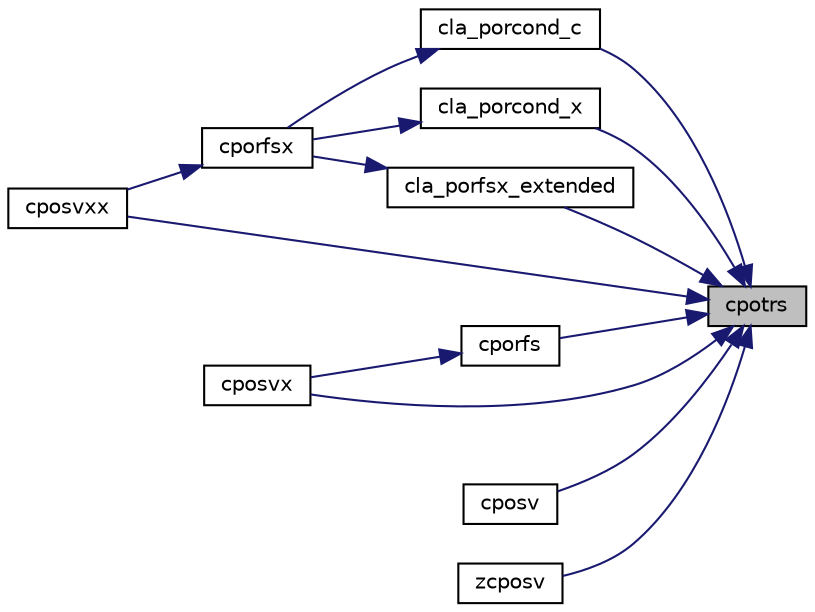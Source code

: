 digraph "cpotrs"
{
 // LATEX_PDF_SIZE
  edge [fontname="Helvetica",fontsize="10",labelfontname="Helvetica",labelfontsize="10"];
  node [fontname="Helvetica",fontsize="10",shape=record];
  rankdir="RL";
  Node1 [label="cpotrs",height=0.2,width=0.4,color="black", fillcolor="grey75", style="filled", fontcolor="black",tooltip="CPOTRS"];
  Node1 -> Node2 [dir="back",color="midnightblue",fontsize="10",style="solid",fontname="Helvetica"];
  Node2 [label="cla_porcond_c",height=0.2,width=0.4,color="black", fillcolor="white", style="filled",URL="$cla__porcond__c_8f.html#aa3a60feb87c68a34e9ef409d288af65c",tooltip="CLA_PORCOND_C computes the infinity norm condition number of op(A)*inv(diag(c)) for Hermitian positiv..."];
  Node2 -> Node3 [dir="back",color="midnightblue",fontsize="10",style="solid",fontname="Helvetica"];
  Node3 [label="cporfsx",height=0.2,width=0.4,color="black", fillcolor="white", style="filled",URL="$cporfsx_8f.html#ad3d34aea85ff135afe5692ec73649249",tooltip="CPORFSX"];
  Node3 -> Node4 [dir="back",color="midnightblue",fontsize="10",style="solid",fontname="Helvetica"];
  Node4 [label="cposvxx",height=0.2,width=0.4,color="black", fillcolor="white", style="filled",URL="$cposvxx_8f.html#a9d8d6eb1ee0b2e2769fa5995714f09b3",tooltip="CPOSVXX computes the solution to system of linear equations A * X = B for PO matrices"];
  Node1 -> Node5 [dir="back",color="midnightblue",fontsize="10",style="solid",fontname="Helvetica"];
  Node5 [label="cla_porcond_x",height=0.2,width=0.4,color="black", fillcolor="white", style="filled",URL="$cla__porcond__x_8f.html#aae09867c151f12f346831c649a0c8e14",tooltip="CLA_PORCOND_X computes the infinity norm condition number of op(A)*diag(x) for Hermitian positive-def..."];
  Node5 -> Node3 [dir="back",color="midnightblue",fontsize="10",style="solid",fontname="Helvetica"];
  Node1 -> Node6 [dir="back",color="midnightblue",fontsize="10",style="solid",fontname="Helvetica"];
  Node6 [label="cla_porfsx_extended",height=0.2,width=0.4,color="black", fillcolor="white", style="filled",URL="$cla__porfsx__extended_8f.html#ae3d6f3635d5674e86148d50639cf2675",tooltip="CLA_PORFSX_EXTENDED improves the computed solution to a system of linear equations for symmetric or H..."];
  Node6 -> Node3 [dir="back",color="midnightblue",fontsize="10",style="solid",fontname="Helvetica"];
  Node1 -> Node7 [dir="back",color="midnightblue",fontsize="10",style="solid",fontname="Helvetica"];
  Node7 [label="cporfs",height=0.2,width=0.4,color="black", fillcolor="white", style="filled",URL="$cporfs_8f.html#a29f47972e18ce3bc44ca5d8ee0cf7f28",tooltip="CPORFS"];
  Node7 -> Node8 [dir="back",color="midnightblue",fontsize="10",style="solid",fontname="Helvetica"];
  Node8 [label="cposvx",height=0.2,width=0.4,color="black", fillcolor="white", style="filled",URL="$cposvx_8f.html#a9743510437973e846efd4fe6a0a4b704",tooltip="CPOSVX computes the solution to system of linear equations A * X = B for PO matrices"];
  Node1 -> Node9 [dir="back",color="midnightblue",fontsize="10",style="solid",fontname="Helvetica"];
  Node9 [label="cposv",height=0.2,width=0.4,color="black", fillcolor="white", style="filled",URL="$cposv_8f.html#ad6fa5e367df37b944f5224b5dcc6ab50",tooltip="CPOSV computes the solution to system of linear equations A * X = B for PO matrices"];
  Node1 -> Node8 [dir="back",color="midnightblue",fontsize="10",style="solid",fontname="Helvetica"];
  Node1 -> Node4 [dir="back",color="midnightblue",fontsize="10",style="solid",fontname="Helvetica"];
  Node1 -> Node10 [dir="back",color="midnightblue",fontsize="10",style="solid",fontname="Helvetica"];
  Node10 [label="zcposv",height=0.2,width=0.4,color="black", fillcolor="white", style="filled",URL="$zcposv_8f.html#ae1f1548257a84b4328773c60eefb8934",tooltip="ZCPOSV computes the solution to system of linear equations A * X = B for PO matrices"];
}
